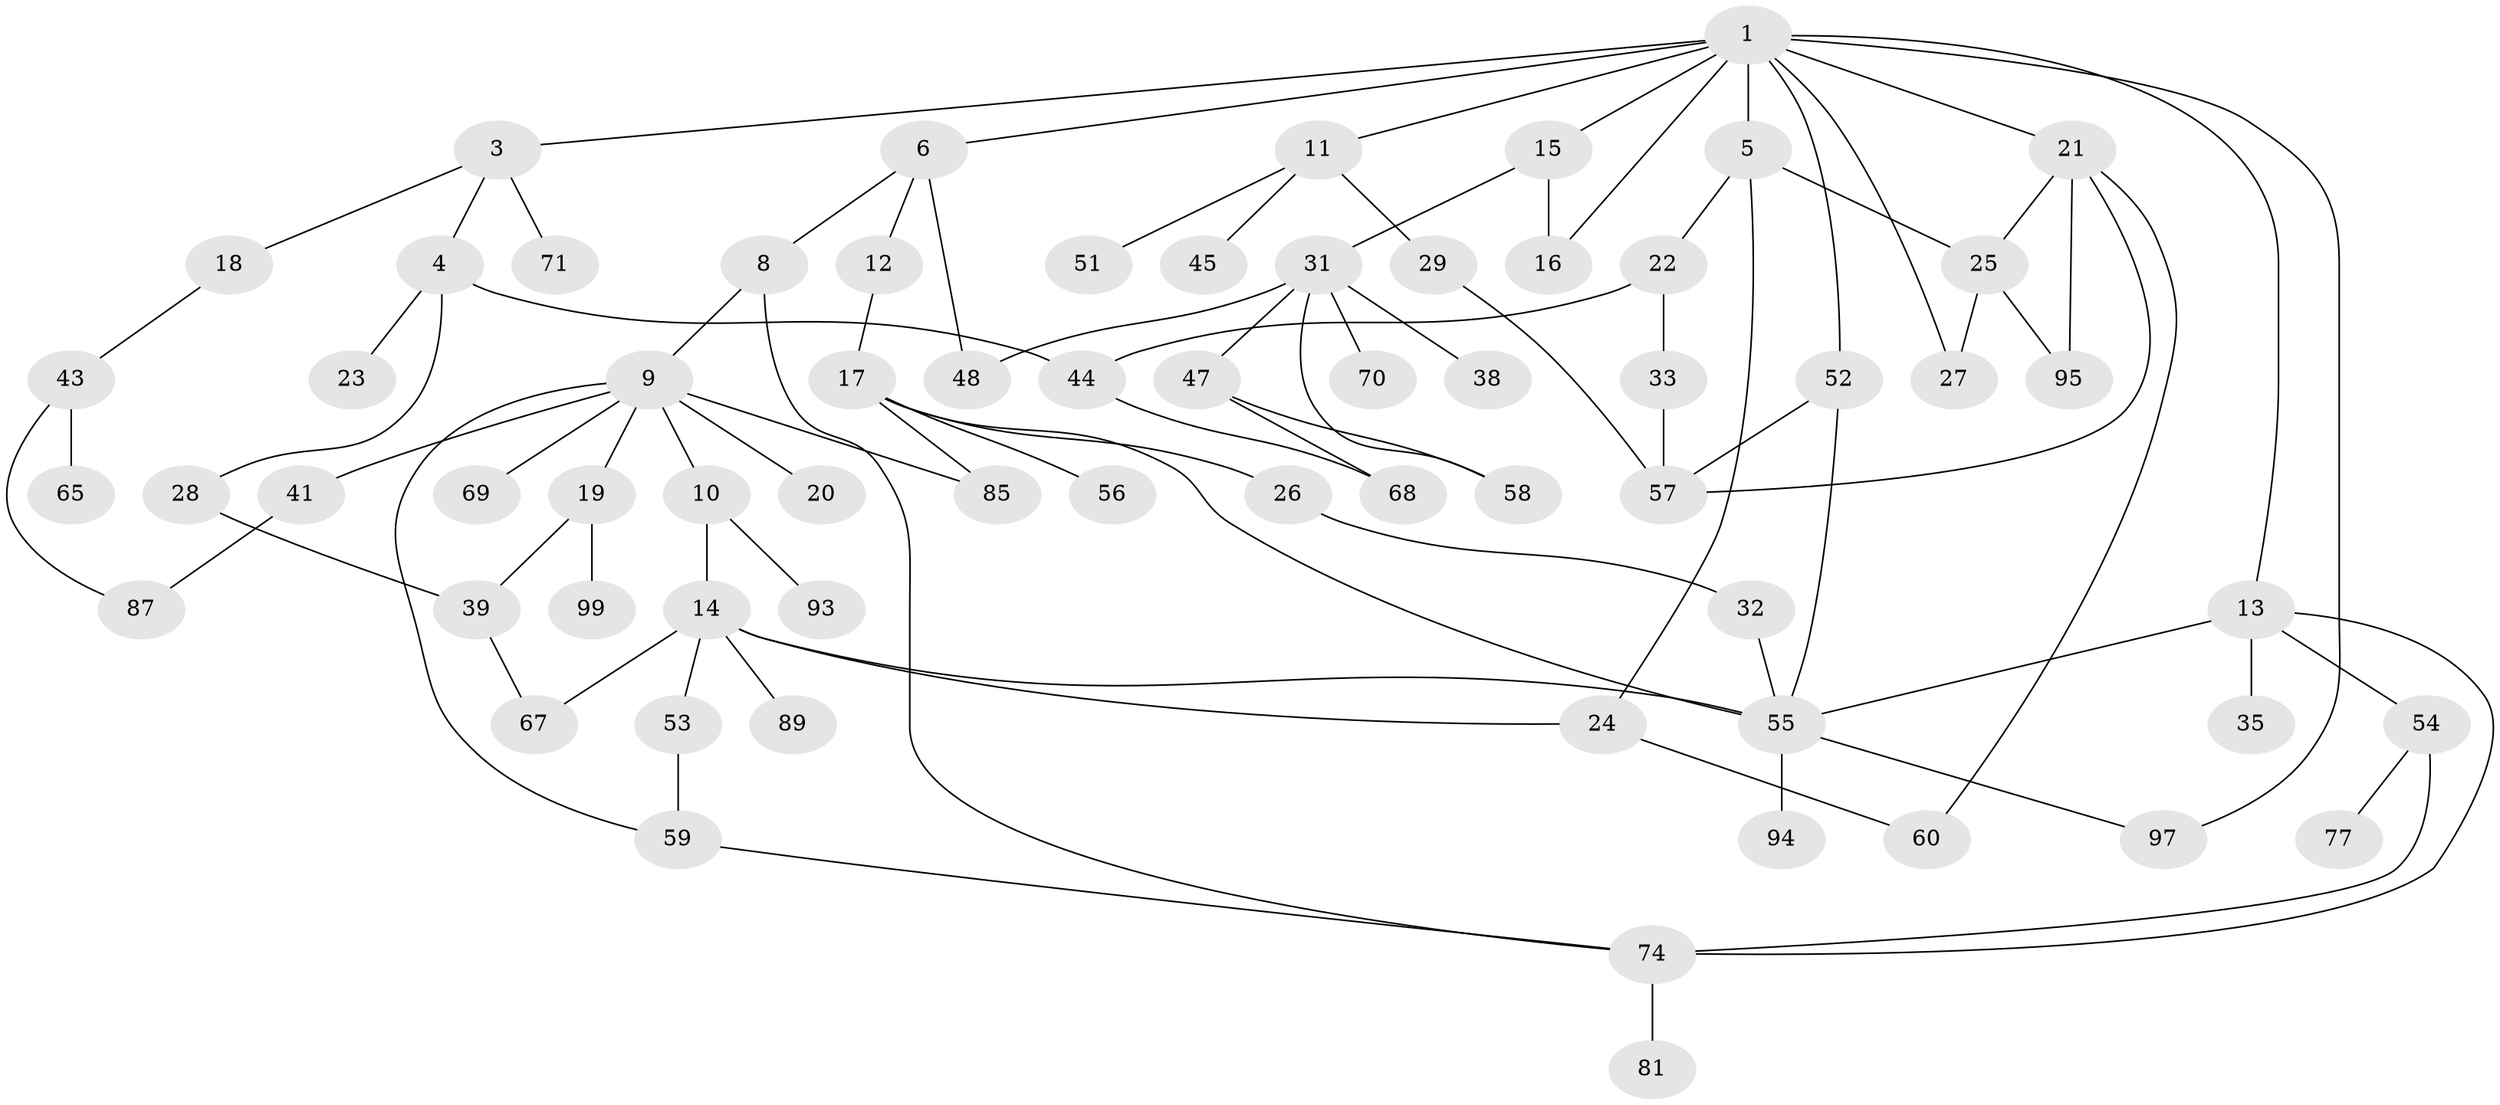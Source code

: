 // original degree distribution, {5: 0.07, 8: 0.01, 4: 0.14, 2: 0.33, 3: 0.17, 7: 0.01, 1: 0.27}
// Generated by graph-tools (version 1.1) at 2025/54/02/21/25 11:54:43]
// undirected, 66 vertices, 91 edges
graph export_dot {
graph [start="1"]
  node [color=gray90,style=filled];
  1 [super="+2"];
  3;
  4 [super="+7"];
  5 [super="+37"];
  6 [super="+40"];
  8;
  9 [super="+30"];
  10;
  11;
  12;
  13 [super="+46"];
  14 [super="+49"];
  15 [super="+82"];
  16;
  17 [super="+42"];
  18;
  19 [super="+64"];
  20 [super="+50"];
  21 [super="+34"];
  22;
  23;
  24 [super="+66"];
  25 [super="+86"];
  26;
  27 [super="+63"];
  28;
  29;
  31 [super="+36"];
  32;
  33 [super="+62"];
  35;
  38;
  39 [super="+98"];
  41 [super="+79"];
  43 [super="+72"];
  44 [super="+83"];
  45;
  47 [super="+91"];
  48;
  51;
  52;
  53;
  54 [super="+61"];
  55 [super="+92"];
  56 [super="+88"];
  57 [super="+73"];
  58;
  59 [super="+96"];
  60 [super="+78"];
  65;
  67 [super="+76"];
  68 [super="+90"];
  69 [super="+75"];
  70;
  71;
  74 [super="+84"];
  77 [super="+80"];
  81;
  85;
  87;
  89;
  93;
  94;
  95 [super="+100"];
  97;
  99;
  1 -- 5;
  1 -- 13;
  1 -- 97;
  1 -- 27;
  1 -- 3;
  1 -- 6;
  1 -- 11;
  1 -- 15;
  1 -- 16;
  1 -- 52;
  1 -- 21;
  3 -- 4;
  3 -- 18;
  3 -- 71;
  4 -- 23;
  4 -- 28;
  4 -- 44;
  5 -- 22;
  5 -- 25;
  5 -- 24;
  6 -- 8;
  6 -- 12;
  6 -- 48;
  8 -- 9;
  8 -- 74;
  9 -- 10;
  9 -- 19;
  9 -- 20;
  9 -- 69;
  9 -- 85;
  9 -- 41;
  9 -- 59;
  10 -- 14;
  10 -- 93;
  11 -- 29;
  11 -- 45;
  11 -- 51;
  12 -- 17;
  13 -- 35;
  13 -- 54;
  13 -- 74;
  13 -- 55;
  14 -- 24;
  14 -- 53;
  14 -- 89;
  14 -- 67;
  14 -- 55;
  15 -- 31;
  15 -- 16;
  17 -- 26;
  17 -- 56;
  17 -- 55;
  17 -- 85;
  18 -- 43;
  19 -- 99;
  19 -- 39;
  21 -- 57;
  21 -- 60;
  21 -- 25;
  21 -- 95;
  22 -- 33;
  22 -- 44;
  24 -- 60;
  25 -- 27;
  25 -- 95;
  26 -- 32;
  28 -- 39;
  29 -- 57;
  31 -- 38;
  31 -- 48;
  31 -- 58;
  31 -- 47;
  31 -- 70;
  32 -- 55;
  33 -- 57;
  39 -- 67;
  41 -- 87;
  43 -- 65;
  43 -- 87;
  44 -- 68;
  47 -- 58;
  47 -- 68;
  52 -- 57;
  52 -- 55;
  53 -- 59;
  54 -- 74;
  54 -- 77;
  55 -- 94;
  55 -- 97;
  59 -- 74;
  74 -- 81;
}
